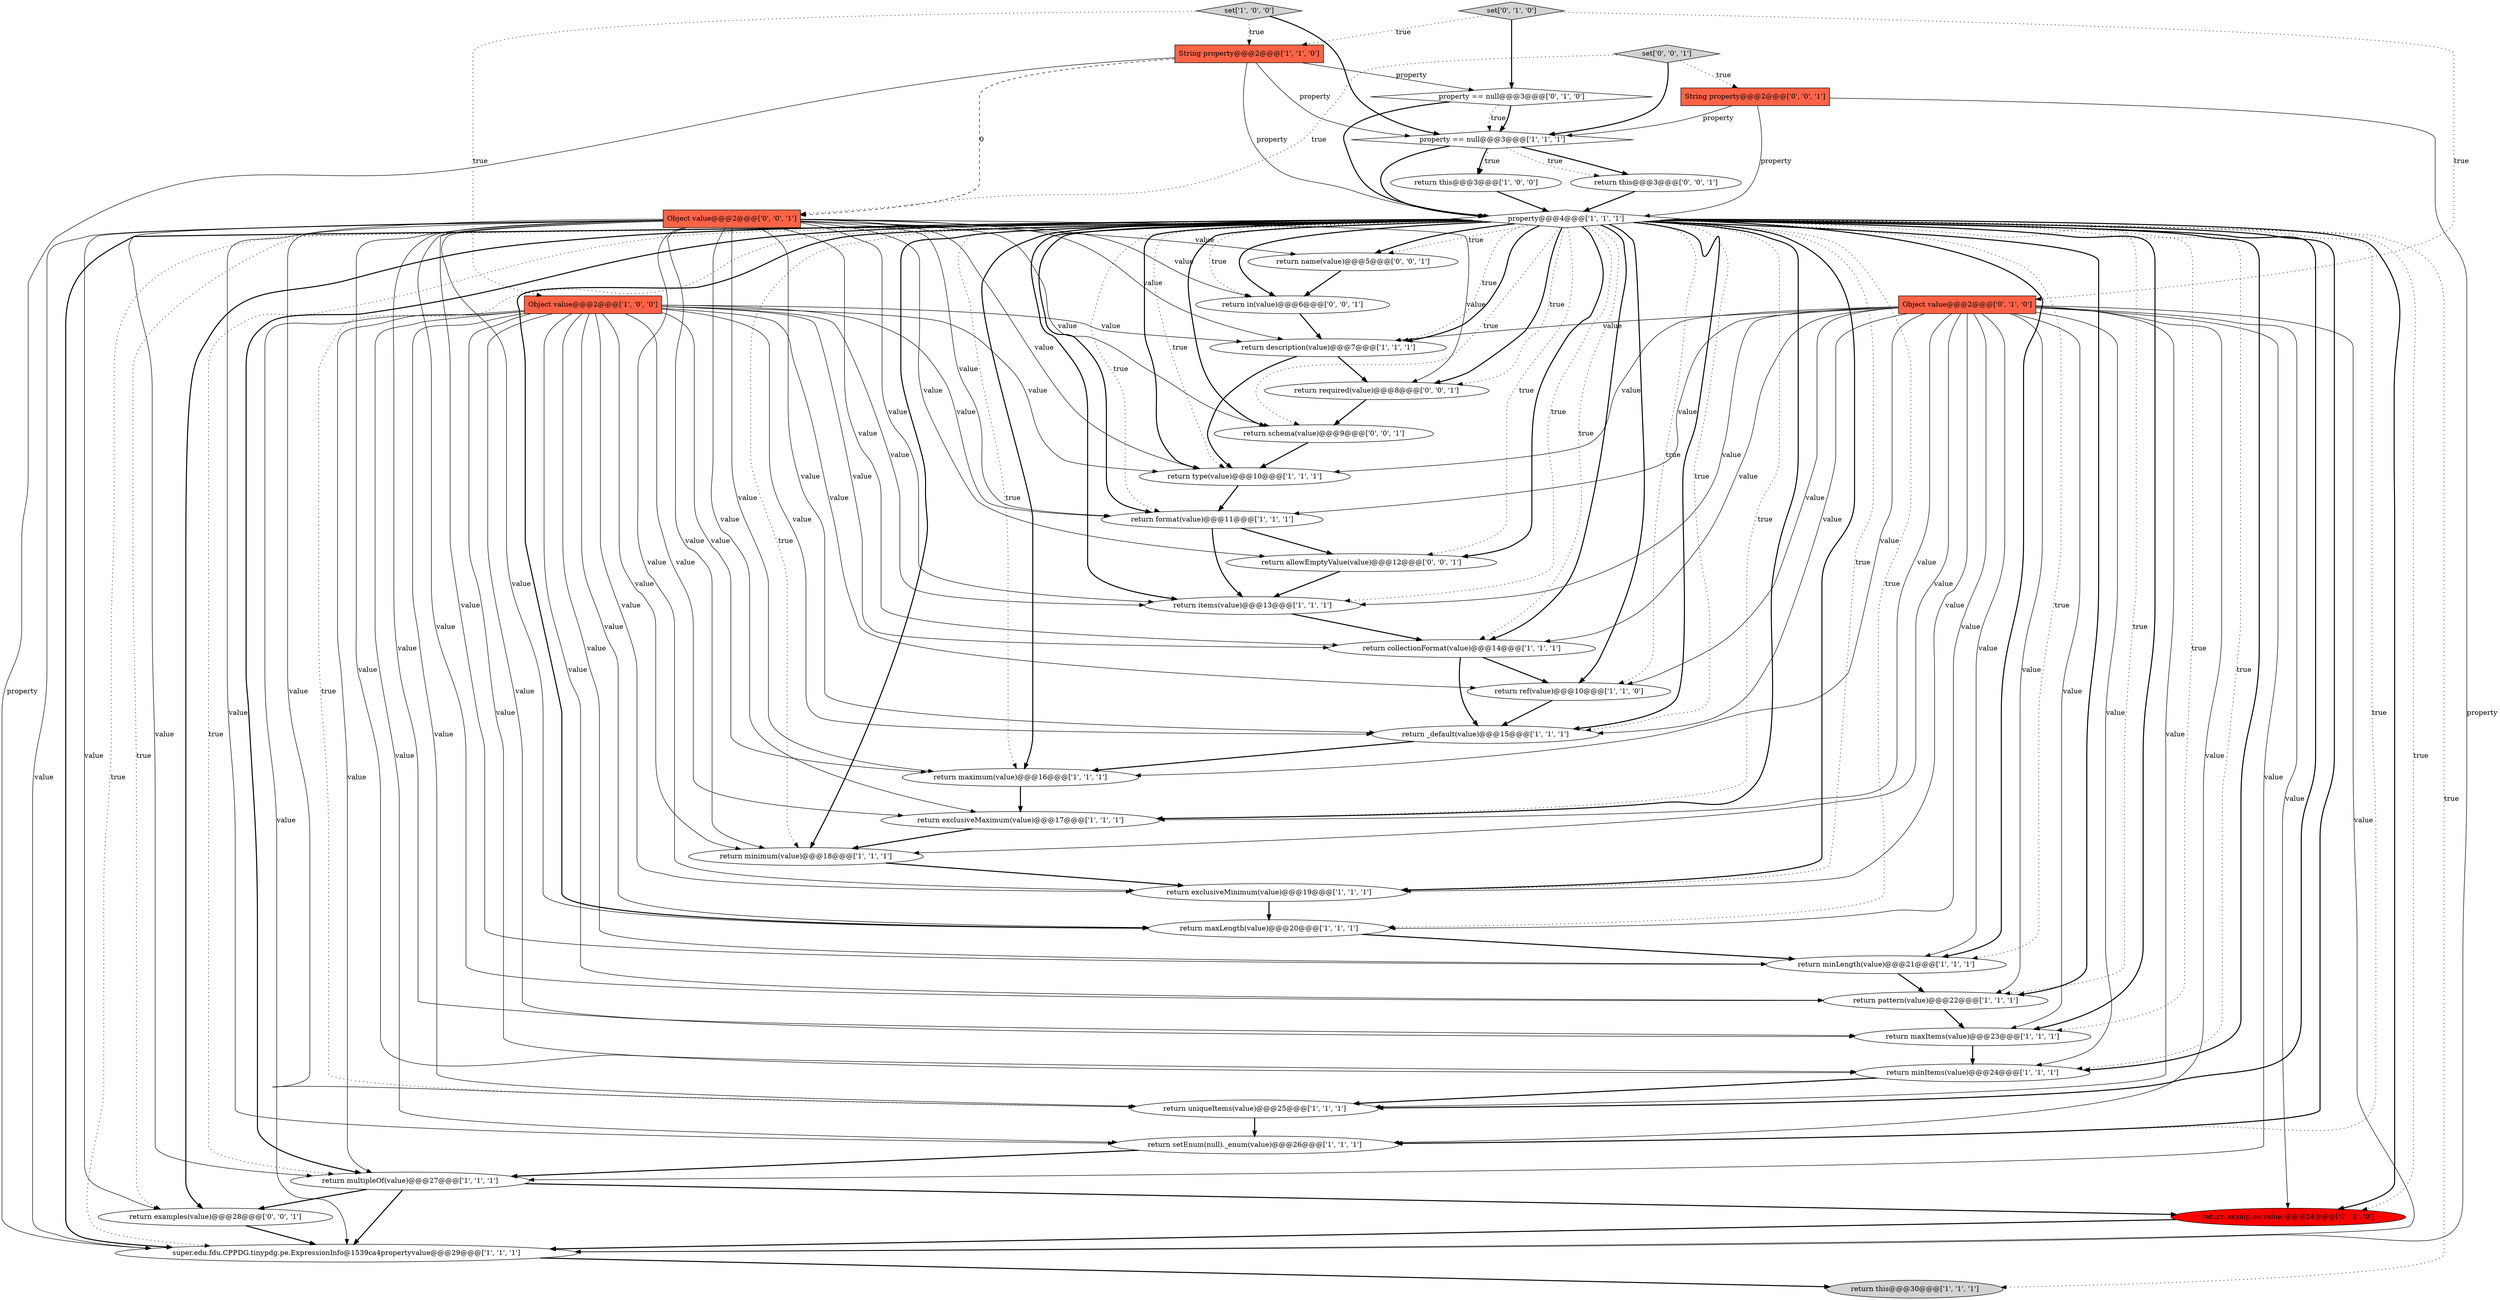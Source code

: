 digraph {
39 [style = filled, label = "return in(value)@@@6@@@['0', '0', '1']", fillcolor = white, shape = ellipse image = "AAA0AAABBB3BBB"];
30 [style = filled, label = "Object value@@@2@@@['0', '1', '0']", fillcolor = tomato, shape = box image = "AAA0AAABBB2BBB"];
21 [style = filled, label = "return minItems(value)@@@24@@@['1', '1', '1']", fillcolor = white, shape = ellipse image = "AAA0AAABBB1BBB"];
33 [style = filled, label = "return examples(value)@@@28@@@['0', '0', '1']", fillcolor = white, shape = ellipse image = "AAA0AAABBB3BBB"];
37 [style = filled, label = "String property@@@2@@@['0', '0', '1']", fillcolor = tomato, shape = box image = "AAA0AAABBB3BBB"];
25 [style = filled, label = "return this@@@30@@@['1', '1', '1']", fillcolor = lightgray, shape = ellipse image = "AAA0AAABBB1BBB"];
22 [style = filled, label = "return collectionFormat(value)@@@14@@@['1', '1', '1']", fillcolor = white, shape = ellipse image = "AAA0AAABBB1BBB"];
5 [style = filled, label = "return this@@@3@@@['1', '0', '0']", fillcolor = white, shape = ellipse image = "AAA0AAABBB1BBB"];
31 [style = filled, label = "return this@@@3@@@['0', '0', '1']", fillcolor = white, shape = ellipse image = "AAA0AAABBB3BBB"];
36 [style = filled, label = "set['0', '0', '1']", fillcolor = lightgray, shape = diamond image = "AAA0AAABBB3BBB"];
23 [style = filled, label = "return maximum(value)@@@16@@@['1', '1', '1']", fillcolor = white, shape = ellipse image = "AAA0AAABBB1BBB"];
1 [style = filled, label = "return minimum(value)@@@18@@@['1', '1', '1']", fillcolor = white, shape = ellipse image = "AAA0AAABBB1BBB"];
11 [style = filled, label = "return maxItems(value)@@@23@@@['1', '1', '1']", fillcolor = white, shape = ellipse image = "AAA0AAABBB1BBB"];
2 [style = filled, label = "return pattern(value)@@@22@@@['1', '1', '1']", fillcolor = white, shape = ellipse image = "AAA0AAABBB1BBB"];
27 [style = filled, label = "property == null@@@3@@@['0', '1', '0']", fillcolor = white, shape = diamond image = "AAA0AAABBB2BBB"];
19 [style = filled, label = "return uniqueItems(value)@@@25@@@['1', '1', '1']", fillcolor = white, shape = ellipse image = "AAA0AAABBB1BBB"];
14 [style = filled, label = "return _default(value)@@@15@@@['1', '1', '1']", fillcolor = white, shape = ellipse image = "AAA0AAABBB1BBB"];
17 [style = filled, label = "return items(value)@@@13@@@['1', '1', '1']", fillcolor = white, shape = ellipse image = "AAA0AAABBB1BBB"];
40 [style = filled, label = "return required(value)@@@8@@@['0', '0', '1']", fillcolor = white, shape = ellipse image = "AAA0AAABBB3BBB"];
20 [style = filled, label = "return minLength(value)@@@21@@@['1', '1', '1']", fillcolor = white, shape = ellipse image = "AAA0AAABBB1BBB"];
10 [style = filled, label = "return description(value)@@@7@@@['1', '1', '1']", fillcolor = white, shape = ellipse image = "AAA0AAABBB1BBB"];
35 [style = filled, label = "return allowEmptyValue(value)@@@12@@@['0', '0', '1']", fillcolor = white, shape = ellipse image = "AAA0AAABBB3BBB"];
4 [style = filled, label = "return type(value)@@@10@@@['1', '1', '1']", fillcolor = white, shape = ellipse image = "AAA0AAABBB1BBB"];
34 [style = filled, label = "return name(value)@@@5@@@['0', '0', '1']", fillcolor = white, shape = ellipse image = "AAA0AAABBB3BBB"];
3 [style = filled, label = "Object value@@@2@@@['1', '0', '0']", fillcolor = tomato, shape = box image = "AAA0AAABBB1BBB"];
18 [style = filled, label = "property == null@@@3@@@['1', '1', '1']", fillcolor = white, shape = diamond image = "AAA0AAABBB1BBB"];
32 [style = filled, label = "return schema(value)@@@9@@@['0', '0', '1']", fillcolor = white, shape = ellipse image = "AAA0AAABBB3BBB"];
16 [style = filled, label = "String property@@@2@@@['1', '1', '0']", fillcolor = tomato, shape = box image = "AAA0AAABBB1BBB"];
0 [style = filled, label = "return format(value)@@@11@@@['1', '1', '1']", fillcolor = white, shape = ellipse image = "AAA0AAABBB1BBB"];
9 [style = filled, label = "set['1', '0', '0']", fillcolor = lightgray, shape = diamond image = "AAA0AAABBB1BBB"];
29 [style = filled, label = "set['0', '1', '0']", fillcolor = lightgray, shape = diamond image = "AAA0AAABBB2BBB"];
24 [style = filled, label = "return exclusiveMinimum(value)@@@19@@@['1', '1', '1']", fillcolor = white, shape = ellipse image = "AAA0AAABBB1BBB"];
7 [style = filled, label = "property@@@4@@@['1', '1', '1']", fillcolor = white, shape = diamond image = "AAA0AAABBB1BBB"];
13 [style = filled, label = "return ref(value)@@@10@@@['1', '1', '0']", fillcolor = white, shape = ellipse image = "AAA0AAABBB1BBB"];
15 [style = filled, label = "return exclusiveMaximum(value)@@@17@@@['1', '1', '1']", fillcolor = white, shape = ellipse image = "AAA0AAABBB1BBB"];
12 [style = filled, label = "return multipleOf(value)@@@27@@@['1', '1', '1']", fillcolor = white, shape = ellipse image = "AAA0AAABBB1BBB"];
26 [style = filled, label = "super.edu.fdu.CPPDG.tinypdg.pe.ExpressionInfo@1539ca4propertyvalue@@@29@@@['1', '1', '1']", fillcolor = white, shape = ellipse image = "AAA0AAABBB1BBB"];
28 [style = filled, label = "return examples(value)@@@24@@@['0', '1', '0']", fillcolor = red, shape = ellipse image = "AAA1AAABBB2BBB"];
38 [style = filled, label = "Object value@@@2@@@['0', '0', '1']", fillcolor = tomato, shape = box image = "AAA0AAABBB3BBB"];
6 [style = filled, label = "return maxLength(value)@@@20@@@['1', '1', '1']", fillcolor = white, shape = ellipse image = "AAA0AAABBB1BBB"];
8 [style = filled, label = "return setEnum(null)._enum(value)@@@26@@@['1', '1', '1']", fillcolor = white, shape = ellipse image = "AAA0AAABBB1BBB"];
30->22 [style = solid, label="value"];
7->32 [style = bold, label=""];
3->4 [style = solid, label="value"];
3->10 [style = solid, label="value"];
3->19 [style = solid, label="value"];
38->33 [style = solid, label="value"];
3->14 [style = solid, label="value"];
3->2 [style = solid, label="value"];
7->34 [style = dotted, label="true"];
7->33 [style = dotted, label="true"];
7->35 [style = bold, label=""];
38->39 [style = solid, label="value"];
7->39 [style = dotted, label="true"];
7->8 [style = bold, label=""];
38->19 [style = solid, label="value"];
36->38 [style = dotted, label="true"];
7->14 [style = bold, label=""];
7->26 [style = bold, label=""];
16->26 [style = solid, label="property"];
30->8 [style = solid, label="value"];
27->7 [style = bold, label=""];
36->18 [style = bold, label=""];
32->4 [style = bold, label=""];
7->1 [style = dotted, label="true"];
30->21 [style = solid, label="value"];
27->18 [style = dotted, label="true"];
13->14 [style = bold, label=""];
29->16 [style = dotted, label="true"];
30->13 [style = solid, label="value"];
22->13 [style = bold, label=""];
30->26 [style = solid, label="value"];
18->31 [style = bold, label=""];
7->6 [style = dotted, label="true"];
7->11 [style = bold, label=""];
7->1 [style = bold, label=""];
7->10 [style = dotted, label="true"];
16->27 [style = solid, label="property"];
12->28 [style = bold, label=""];
21->19 [style = bold, label=""];
0->17 [style = bold, label=""];
3->20 [style = solid, label="value"];
7->13 [style = dotted, label="true"];
7->40 [style = dotted, label="true"];
38->40 [style = solid, label="value"];
38->26 [style = solid, label="value"];
30->19 [style = solid, label="value"];
7->0 [style = bold, label=""];
3->23 [style = solid, label="value"];
3->22 [style = solid, label="value"];
37->18 [style = solid, label="property"];
7->12 [style = dotted, label="true"];
4->0 [style = bold, label=""];
7->33 [style = bold, label=""];
30->0 [style = solid, label="value"];
29->27 [style = bold, label=""];
7->24 [style = bold, label=""];
30->14 [style = solid, label="value"];
7->23 [style = dotted, label="true"];
30->1 [style = solid, label="value"];
38->4 [style = solid, label="value"];
3->6 [style = solid, label="value"];
30->2 [style = solid, label="value"];
7->2 [style = bold, label=""];
38->24 [style = solid, label="value"];
7->23 [style = bold, label=""];
30->6 [style = solid, label="value"];
7->6 [style = bold, label=""];
35->17 [style = bold, label=""];
12->33 [style = bold, label=""];
16->18 [style = solid, label="property"];
7->35 [style = dotted, label="true"];
38->10 [style = solid, label="value"];
5->7 [style = bold, label=""];
18->5 [style = dotted, label="true"];
7->22 [style = dotted, label="true"];
18->7 [style = bold, label=""];
7->17 [style = dotted, label="true"];
7->21 [style = dotted, label="true"];
7->8 [style = dotted, label="true"];
22->14 [style = bold, label=""];
38->20 [style = solid, label="value"];
38->32 [style = solid, label="value"];
7->32 [style = dotted, label="true"];
9->3 [style = dotted, label="true"];
16->7 [style = solid, label="property"];
3->21 [style = solid, label="value"];
30->11 [style = solid, label="value"];
38->34 [style = solid, label="value"];
38->1 [style = solid, label="value"];
7->2 [style = dotted, label="true"];
27->18 [style = bold, label=""];
38->35 [style = solid, label="value"];
7->17 [style = bold, label=""];
30->28 [style = solid, label="value"];
11->21 [style = bold, label=""];
23->15 [style = bold, label=""];
7->26 [style = dotted, label="true"];
28->26 [style = bold, label=""];
7->4 [style = bold, label=""];
7->20 [style = bold, label=""];
7->0 [style = dotted, label="true"];
30->20 [style = solid, label="value"];
7->15 [style = dotted, label="true"];
36->37 [style = dotted, label="true"];
31->7 [style = bold, label=""];
33->26 [style = bold, label=""];
38->22 [style = solid, label="value"];
6->20 [style = bold, label=""];
3->24 [style = solid, label="value"];
7->22 [style = bold, label=""];
38->8 [style = solid, label="value"];
9->18 [style = bold, label=""];
7->11 [style = dotted, label="true"];
14->23 [style = bold, label=""];
7->28 [style = bold, label=""];
7->39 [style = bold, label=""];
37->7 [style = solid, label="property"];
34->39 [style = bold, label=""];
37->26 [style = solid, label="property"];
38->2 [style = solid, label="value"];
40->32 [style = bold, label=""];
10->40 [style = bold, label=""];
3->12 [style = solid, label="value"];
7->15 [style = bold, label=""];
38->6 [style = solid, label="value"];
3->17 [style = solid, label="value"];
3->15 [style = solid, label="value"];
9->16 [style = dotted, label="true"];
38->12 [style = solid, label="value"];
7->19 [style = bold, label=""];
30->10 [style = solid, label="value"];
2->11 [style = bold, label=""];
7->28 [style = dotted, label="true"];
8->12 [style = bold, label=""];
38->11 [style = solid, label="value"];
7->40 [style = bold, label=""];
3->11 [style = solid, label="value"];
38->14 [style = solid, label="value"];
15->1 [style = bold, label=""];
30->15 [style = solid, label="value"];
30->17 [style = solid, label="value"];
7->13 [style = bold, label=""];
30->4 [style = solid, label="value"];
16->38 [style = dashed, label="0"];
38->21 [style = solid, label="value"];
38->23 [style = solid, label="value"];
7->10 [style = bold, label=""];
7->19 [style = dotted, label="true"];
38->0 [style = solid, label="value"];
7->12 [style = bold, label=""];
3->1 [style = solid, label="value"];
3->8 [style = solid, label="value"];
26->25 [style = bold, label=""];
38->15 [style = solid, label="value"];
12->26 [style = bold, label=""];
17->22 [style = bold, label=""];
30->12 [style = solid, label="value"];
7->24 [style = dotted, label="true"];
19->8 [style = bold, label=""];
7->20 [style = dotted, label="true"];
20->2 [style = bold, label=""];
30->24 [style = solid, label="value"];
7->34 [style = bold, label=""];
1->24 [style = bold, label=""];
3->26 [style = solid, label="value"];
18->5 [style = bold, label=""];
7->4 [style = dotted, label="true"];
39->10 [style = bold, label=""];
7->25 [style = dotted, label="true"];
29->30 [style = dotted, label="true"];
10->4 [style = bold, label=""];
7->21 [style = bold, label=""];
0->35 [style = bold, label=""];
18->31 [style = dotted, label="true"];
3->0 [style = solid, label="value"];
24->6 [style = bold, label=""];
30->23 [style = solid, label="value"];
38->17 [style = solid, label="value"];
3->13 [style = solid, label="value"];
7->14 [style = dotted, label="true"];
}
